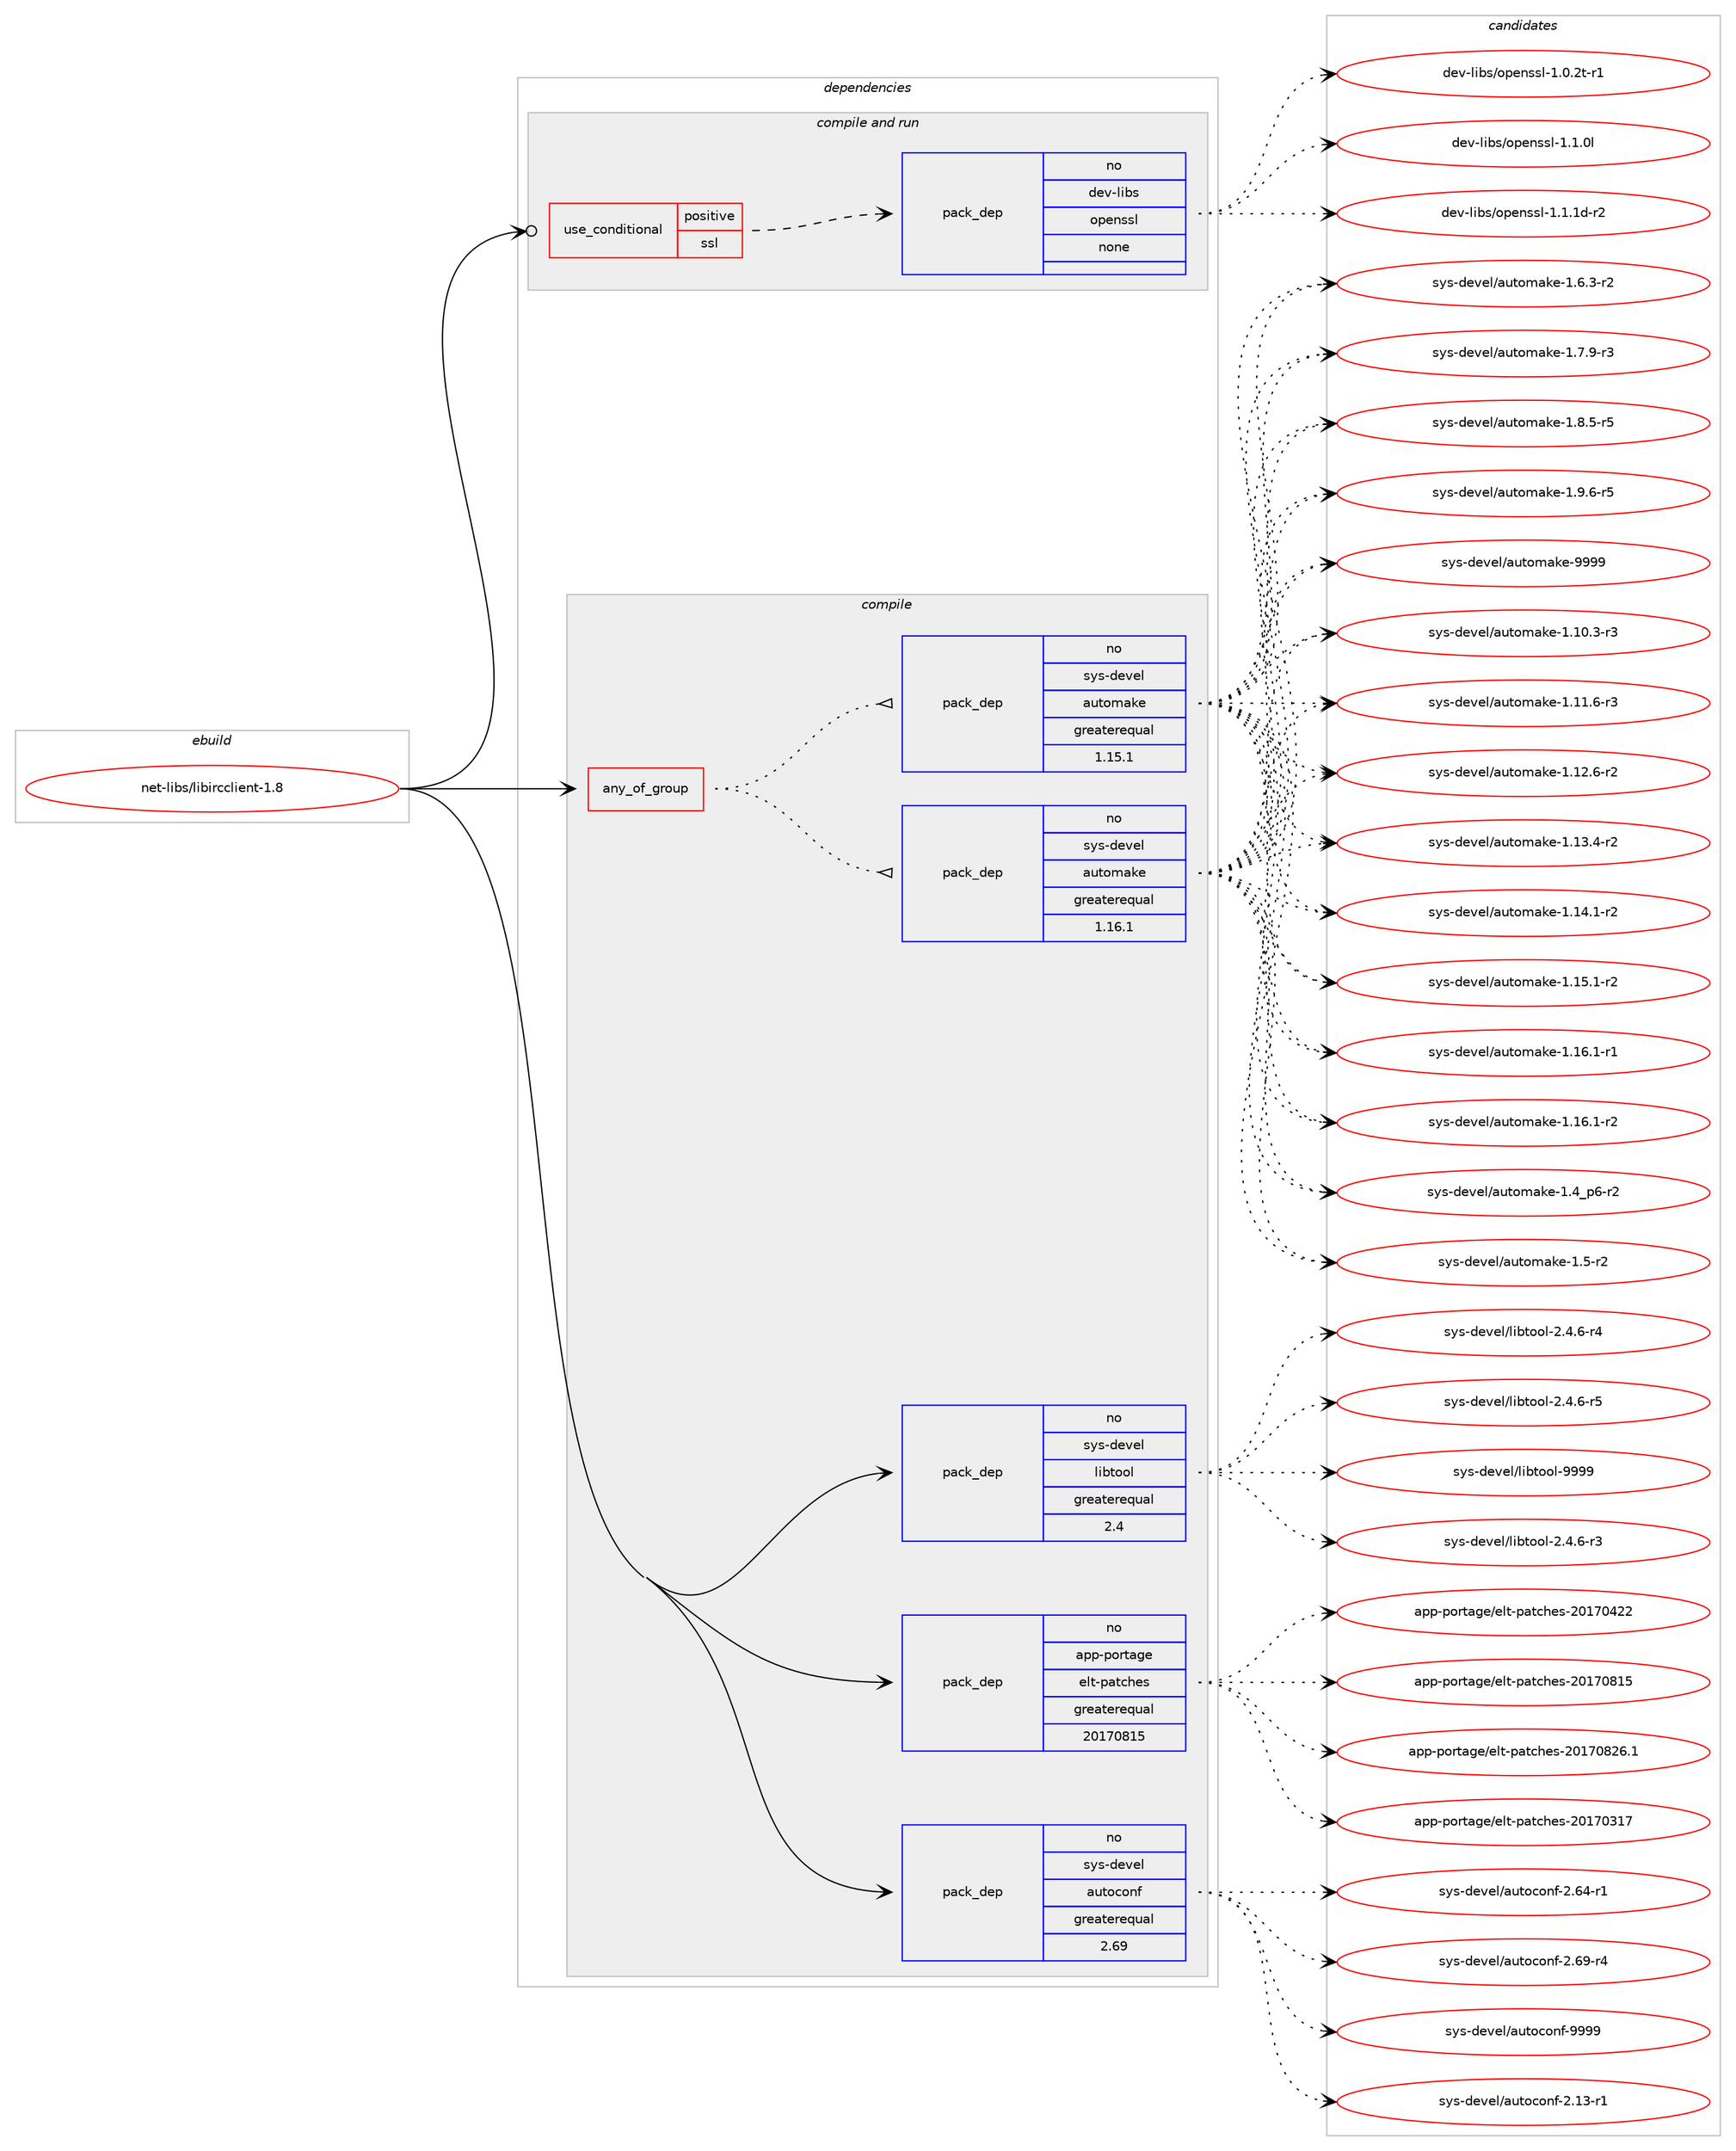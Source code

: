 digraph prolog {

# *************
# Graph options
# *************

newrank=true;
concentrate=true;
compound=true;
graph [rankdir=LR,fontname=Helvetica,fontsize=10,ranksep=1.5];#, ranksep=2.5, nodesep=0.2];
edge  [arrowhead=vee];
node  [fontname=Helvetica,fontsize=10];

# **********
# The ebuild
# **********

subgraph cluster_leftcol {
color=gray;
rank=same;
label=<<i>ebuild</i>>;
id [label="net-libs/libircclient-1.8", color=red, width=4, href="../net-libs/libircclient-1.8.svg"];
}

# ****************
# The dependencies
# ****************

subgraph cluster_midcol {
color=gray;
label=<<i>dependencies</i>>;
subgraph cluster_compile {
fillcolor="#eeeeee";
style=filled;
label=<<i>compile</i>>;
subgraph any14004 {
dependency826562 [label=<<TABLE BORDER="0" CELLBORDER="1" CELLSPACING="0" CELLPADDING="4"><TR><TD CELLPADDING="10">any_of_group</TD></TR></TABLE>>, shape=none, color=red];subgraph pack610634 {
dependency826563 [label=<<TABLE BORDER="0" CELLBORDER="1" CELLSPACING="0" CELLPADDING="4" WIDTH="220"><TR><TD ROWSPAN="6" CELLPADDING="30">pack_dep</TD></TR><TR><TD WIDTH="110">no</TD></TR><TR><TD>sys-devel</TD></TR><TR><TD>automake</TD></TR><TR><TD>greaterequal</TD></TR><TR><TD>1.16.1</TD></TR></TABLE>>, shape=none, color=blue];
}
dependency826562:e -> dependency826563:w [weight=20,style="dotted",arrowhead="oinv"];
subgraph pack610635 {
dependency826564 [label=<<TABLE BORDER="0" CELLBORDER="1" CELLSPACING="0" CELLPADDING="4" WIDTH="220"><TR><TD ROWSPAN="6" CELLPADDING="30">pack_dep</TD></TR><TR><TD WIDTH="110">no</TD></TR><TR><TD>sys-devel</TD></TR><TR><TD>automake</TD></TR><TR><TD>greaterequal</TD></TR><TR><TD>1.15.1</TD></TR></TABLE>>, shape=none, color=blue];
}
dependency826562:e -> dependency826564:w [weight=20,style="dotted",arrowhead="oinv"];
}
id:e -> dependency826562:w [weight=20,style="solid",arrowhead="vee"];
subgraph pack610636 {
dependency826565 [label=<<TABLE BORDER="0" CELLBORDER="1" CELLSPACING="0" CELLPADDING="4" WIDTH="220"><TR><TD ROWSPAN="6" CELLPADDING="30">pack_dep</TD></TR><TR><TD WIDTH="110">no</TD></TR><TR><TD>app-portage</TD></TR><TR><TD>elt-patches</TD></TR><TR><TD>greaterequal</TD></TR><TR><TD>20170815</TD></TR></TABLE>>, shape=none, color=blue];
}
id:e -> dependency826565:w [weight=20,style="solid",arrowhead="vee"];
subgraph pack610637 {
dependency826566 [label=<<TABLE BORDER="0" CELLBORDER="1" CELLSPACING="0" CELLPADDING="4" WIDTH="220"><TR><TD ROWSPAN="6" CELLPADDING="30">pack_dep</TD></TR><TR><TD WIDTH="110">no</TD></TR><TR><TD>sys-devel</TD></TR><TR><TD>autoconf</TD></TR><TR><TD>greaterequal</TD></TR><TR><TD>2.69</TD></TR></TABLE>>, shape=none, color=blue];
}
id:e -> dependency826566:w [weight=20,style="solid",arrowhead="vee"];
subgraph pack610638 {
dependency826567 [label=<<TABLE BORDER="0" CELLBORDER="1" CELLSPACING="0" CELLPADDING="4" WIDTH="220"><TR><TD ROWSPAN="6" CELLPADDING="30">pack_dep</TD></TR><TR><TD WIDTH="110">no</TD></TR><TR><TD>sys-devel</TD></TR><TR><TD>libtool</TD></TR><TR><TD>greaterequal</TD></TR><TR><TD>2.4</TD></TR></TABLE>>, shape=none, color=blue];
}
id:e -> dependency826567:w [weight=20,style="solid",arrowhead="vee"];
}
subgraph cluster_compileandrun {
fillcolor="#eeeeee";
style=filled;
label=<<i>compile and run</i>>;
subgraph cond201467 {
dependency826568 [label=<<TABLE BORDER="0" CELLBORDER="1" CELLSPACING="0" CELLPADDING="4"><TR><TD ROWSPAN="3" CELLPADDING="10">use_conditional</TD></TR><TR><TD>positive</TD></TR><TR><TD>ssl</TD></TR></TABLE>>, shape=none, color=red];
subgraph pack610639 {
dependency826569 [label=<<TABLE BORDER="0" CELLBORDER="1" CELLSPACING="0" CELLPADDING="4" WIDTH="220"><TR><TD ROWSPAN="6" CELLPADDING="30">pack_dep</TD></TR><TR><TD WIDTH="110">no</TD></TR><TR><TD>dev-libs</TD></TR><TR><TD>openssl</TD></TR><TR><TD>none</TD></TR><TR><TD></TD></TR></TABLE>>, shape=none, color=blue];
}
dependency826568:e -> dependency826569:w [weight=20,style="dashed",arrowhead="vee"];
}
id:e -> dependency826568:w [weight=20,style="solid",arrowhead="odotvee"];
}
subgraph cluster_run {
fillcolor="#eeeeee";
style=filled;
label=<<i>run</i>>;
}
}

# **************
# The candidates
# **************

subgraph cluster_choices {
rank=same;
color=gray;
label=<<i>candidates</i>>;

subgraph choice610634 {
color=black;
nodesep=1;
choice11512111545100101118101108479711711611110997107101454946494846514511451 [label="sys-devel/automake-1.10.3-r3", color=red, width=4,href="../sys-devel/automake-1.10.3-r3.svg"];
choice11512111545100101118101108479711711611110997107101454946494946544511451 [label="sys-devel/automake-1.11.6-r3", color=red, width=4,href="../sys-devel/automake-1.11.6-r3.svg"];
choice11512111545100101118101108479711711611110997107101454946495046544511450 [label="sys-devel/automake-1.12.6-r2", color=red, width=4,href="../sys-devel/automake-1.12.6-r2.svg"];
choice11512111545100101118101108479711711611110997107101454946495146524511450 [label="sys-devel/automake-1.13.4-r2", color=red, width=4,href="../sys-devel/automake-1.13.4-r2.svg"];
choice11512111545100101118101108479711711611110997107101454946495246494511450 [label="sys-devel/automake-1.14.1-r2", color=red, width=4,href="../sys-devel/automake-1.14.1-r2.svg"];
choice11512111545100101118101108479711711611110997107101454946495346494511450 [label="sys-devel/automake-1.15.1-r2", color=red, width=4,href="../sys-devel/automake-1.15.1-r2.svg"];
choice11512111545100101118101108479711711611110997107101454946495446494511449 [label="sys-devel/automake-1.16.1-r1", color=red, width=4,href="../sys-devel/automake-1.16.1-r1.svg"];
choice11512111545100101118101108479711711611110997107101454946495446494511450 [label="sys-devel/automake-1.16.1-r2", color=red, width=4,href="../sys-devel/automake-1.16.1-r2.svg"];
choice115121115451001011181011084797117116111109971071014549465295112544511450 [label="sys-devel/automake-1.4_p6-r2", color=red, width=4,href="../sys-devel/automake-1.4_p6-r2.svg"];
choice11512111545100101118101108479711711611110997107101454946534511450 [label="sys-devel/automake-1.5-r2", color=red, width=4,href="../sys-devel/automake-1.5-r2.svg"];
choice115121115451001011181011084797117116111109971071014549465446514511450 [label="sys-devel/automake-1.6.3-r2", color=red, width=4,href="../sys-devel/automake-1.6.3-r2.svg"];
choice115121115451001011181011084797117116111109971071014549465546574511451 [label="sys-devel/automake-1.7.9-r3", color=red, width=4,href="../sys-devel/automake-1.7.9-r3.svg"];
choice115121115451001011181011084797117116111109971071014549465646534511453 [label="sys-devel/automake-1.8.5-r5", color=red, width=4,href="../sys-devel/automake-1.8.5-r5.svg"];
choice115121115451001011181011084797117116111109971071014549465746544511453 [label="sys-devel/automake-1.9.6-r5", color=red, width=4,href="../sys-devel/automake-1.9.6-r5.svg"];
choice115121115451001011181011084797117116111109971071014557575757 [label="sys-devel/automake-9999", color=red, width=4,href="../sys-devel/automake-9999.svg"];
dependency826563:e -> choice11512111545100101118101108479711711611110997107101454946494846514511451:w [style=dotted,weight="100"];
dependency826563:e -> choice11512111545100101118101108479711711611110997107101454946494946544511451:w [style=dotted,weight="100"];
dependency826563:e -> choice11512111545100101118101108479711711611110997107101454946495046544511450:w [style=dotted,weight="100"];
dependency826563:e -> choice11512111545100101118101108479711711611110997107101454946495146524511450:w [style=dotted,weight="100"];
dependency826563:e -> choice11512111545100101118101108479711711611110997107101454946495246494511450:w [style=dotted,weight="100"];
dependency826563:e -> choice11512111545100101118101108479711711611110997107101454946495346494511450:w [style=dotted,weight="100"];
dependency826563:e -> choice11512111545100101118101108479711711611110997107101454946495446494511449:w [style=dotted,weight="100"];
dependency826563:e -> choice11512111545100101118101108479711711611110997107101454946495446494511450:w [style=dotted,weight="100"];
dependency826563:e -> choice115121115451001011181011084797117116111109971071014549465295112544511450:w [style=dotted,weight="100"];
dependency826563:e -> choice11512111545100101118101108479711711611110997107101454946534511450:w [style=dotted,weight="100"];
dependency826563:e -> choice115121115451001011181011084797117116111109971071014549465446514511450:w [style=dotted,weight="100"];
dependency826563:e -> choice115121115451001011181011084797117116111109971071014549465546574511451:w [style=dotted,weight="100"];
dependency826563:e -> choice115121115451001011181011084797117116111109971071014549465646534511453:w [style=dotted,weight="100"];
dependency826563:e -> choice115121115451001011181011084797117116111109971071014549465746544511453:w [style=dotted,weight="100"];
dependency826563:e -> choice115121115451001011181011084797117116111109971071014557575757:w [style=dotted,weight="100"];
}
subgraph choice610635 {
color=black;
nodesep=1;
choice11512111545100101118101108479711711611110997107101454946494846514511451 [label="sys-devel/automake-1.10.3-r3", color=red, width=4,href="../sys-devel/automake-1.10.3-r3.svg"];
choice11512111545100101118101108479711711611110997107101454946494946544511451 [label="sys-devel/automake-1.11.6-r3", color=red, width=4,href="../sys-devel/automake-1.11.6-r3.svg"];
choice11512111545100101118101108479711711611110997107101454946495046544511450 [label="sys-devel/automake-1.12.6-r2", color=red, width=4,href="../sys-devel/automake-1.12.6-r2.svg"];
choice11512111545100101118101108479711711611110997107101454946495146524511450 [label="sys-devel/automake-1.13.4-r2", color=red, width=4,href="../sys-devel/automake-1.13.4-r2.svg"];
choice11512111545100101118101108479711711611110997107101454946495246494511450 [label="sys-devel/automake-1.14.1-r2", color=red, width=4,href="../sys-devel/automake-1.14.1-r2.svg"];
choice11512111545100101118101108479711711611110997107101454946495346494511450 [label="sys-devel/automake-1.15.1-r2", color=red, width=4,href="../sys-devel/automake-1.15.1-r2.svg"];
choice11512111545100101118101108479711711611110997107101454946495446494511449 [label="sys-devel/automake-1.16.1-r1", color=red, width=4,href="../sys-devel/automake-1.16.1-r1.svg"];
choice11512111545100101118101108479711711611110997107101454946495446494511450 [label="sys-devel/automake-1.16.1-r2", color=red, width=4,href="../sys-devel/automake-1.16.1-r2.svg"];
choice115121115451001011181011084797117116111109971071014549465295112544511450 [label="sys-devel/automake-1.4_p6-r2", color=red, width=4,href="../sys-devel/automake-1.4_p6-r2.svg"];
choice11512111545100101118101108479711711611110997107101454946534511450 [label="sys-devel/automake-1.5-r2", color=red, width=4,href="../sys-devel/automake-1.5-r2.svg"];
choice115121115451001011181011084797117116111109971071014549465446514511450 [label="sys-devel/automake-1.6.3-r2", color=red, width=4,href="../sys-devel/automake-1.6.3-r2.svg"];
choice115121115451001011181011084797117116111109971071014549465546574511451 [label="sys-devel/automake-1.7.9-r3", color=red, width=4,href="../sys-devel/automake-1.7.9-r3.svg"];
choice115121115451001011181011084797117116111109971071014549465646534511453 [label="sys-devel/automake-1.8.5-r5", color=red, width=4,href="../sys-devel/automake-1.8.5-r5.svg"];
choice115121115451001011181011084797117116111109971071014549465746544511453 [label="sys-devel/automake-1.9.6-r5", color=red, width=4,href="../sys-devel/automake-1.9.6-r5.svg"];
choice115121115451001011181011084797117116111109971071014557575757 [label="sys-devel/automake-9999", color=red, width=4,href="../sys-devel/automake-9999.svg"];
dependency826564:e -> choice11512111545100101118101108479711711611110997107101454946494846514511451:w [style=dotted,weight="100"];
dependency826564:e -> choice11512111545100101118101108479711711611110997107101454946494946544511451:w [style=dotted,weight="100"];
dependency826564:e -> choice11512111545100101118101108479711711611110997107101454946495046544511450:w [style=dotted,weight="100"];
dependency826564:e -> choice11512111545100101118101108479711711611110997107101454946495146524511450:w [style=dotted,weight="100"];
dependency826564:e -> choice11512111545100101118101108479711711611110997107101454946495246494511450:w [style=dotted,weight="100"];
dependency826564:e -> choice11512111545100101118101108479711711611110997107101454946495346494511450:w [style=dotted,weight="100"];
dependency826564:e -> choice11512111545100101118101108479711711611110997107101454946495446494511449:w [style=dotted,weight="100"];
dependency826564:e -> choice11512111545100101118101108479711711611110997107101454946495446494511450:w [style=dotted,weight="100"];
dependency826564:e -> choice115121115451001011181011084797117116111109971071014549465295112544511450:w [style=dotted,weight="100"];
dependency826564:e -> choice11512111545100101118101108479711711611110997107101454946534511450:w [style=dotted,weight="100"];
dependency826564:e -> choice115121115451001011181011084797117116111109971071014549465446514511450:w [style=dotted,weight="100"];
dependency826564:e -> choice115121115451001011181011084797117116111109971071014549465546574511451:w [style=dotted,weight="100"];
dependency826564:e -> choice115121115451001011181011084797117116111109971071014549465646534511453:w [style=dotted,weight="100"];
dependency826564:e -> choice115121115451001011181011084797117116111109971071014549465746544511453:w [style=dotted,weight="100"];
dependency826564:e -> choice115121115451001011181011084797117116111109971071014557575757:w [style=dotted,weight="100"];
}
subgraph choice610636 {
color=black;
nodesep=1;
choice97112112451121111141169710310147101108116451129711699104101115455048495548514955 [label="app-portage/elt-patches-20170317", color=red, width=4,href="../app-portage/elt-patches-20170317.svg"];
choice97112112451121111141169710310147101108116451129711699104101115455048495548525050 [label="app-portage/elt-patches-20170422", color=red, width=4,href="../app-portage/elt-patches-20170422.svg"];
choice97112112451121111141169710310147101108116451129711699104101115455048495548564953 [label="app-portage/elt-patches-20170815", color=red, width=4,href="../app-portage/elt-patches-20170815.svg"];
choice971121124511211111411697103101471011081164511297116991041011154550484955485650544649 [label="app-portage/elt-patches-20170826.1", color=red, width=4,href="../app-portage/elt-patches-20170826.1.svg"];
dependency826565:e -> choice97112112451121111141169710310147101108116451129711699104101115455048495548514955:w [style=dotted,weight="100"];
dependency826565:e -> choice97112112451121111141169710310147101108116451129711699104101115455048495548525050:w [style=dotted,weight="100"];
dependency826565:e -> choice97112112451121111141169710310147101108116451129711699104101115455048495548564953:w [style=dotted,weight="100"];
dependency826565:e -> choice971121124511211111411697103101471011081164511297116991041011154550484955485650544649:w [style=dotted,weight="100"];
}
subgraph choice610637 {
color=black;
nodesep=1;
choice1151211154510010111810110847971171161119911111010245504649514511449 [label="sys-devel/autoconf-2.13-r1", color=red, width=4,href="../sys-devel/autoconf-2.13-r1.svg"];
choice1151211154510010111810110847971171161119911111010245504654524511449 [label="sys-devel/autoconf-2.64-r1", color=red, width=4,href="../sys-devel/autoconf-2.64-r1.svg"];
choice1151211154510010111810110847971171161119911111010245504654574511452 [label="sys-devel/autoconf-2.69-r4", color=red, width=4,href="../sys-devel/autoconf-2.69-r4.svg"];
choice115121115451001011181011084797117116111991111101024557575757 [label="sys-devel/autoconf-9999", color=red, width=4,href="../sys-devel/autoconf-9999.svg"];
dependency826566:e -> choice1151211154510010111810110847971171161119911111010245504649514511449:w [style=dotted,weight="100"];
dependency826566:e -> choice1151211154510010111810110847971171161119911111010245504654524511449:w [style=dotted,weight="100"];
dependency826566:e -> choice1151211154510010111810110847971171161119911111010245504654574511452:w [style=dotted,weight="100"];
dependency826566:e -> choice115121115451001011181011084797117116111991111101024557575757:w [style=dotted,weight="100"];
}
subgraph choice610638 {
color=black;
nodesep=1;
choice1151211154510010111810110847108105981161111111084550465246544511451 [label="sys-devel/libtool-2.4.6-r3", color=red, width=4,href="../sys-devel/libtool-2.4.6-r3.svg"];
choice1151211154510010111810110847108105981161111111084550465246544511452 [label="sys-devel/libtool-2.4.6-r4", color=red, width=4,href="../sys-devel/libtool-2.4.6-r4.svg"];
choice1151211154510010111810110847108105981161111111084550465246544511453 [label="sys-devel/libtool-2.4.6-r5", color=red, width=4,href="../sys-devel/libtool-2.4.6-r5.svg"];
choice1151211154510010111810110847108105981161111111084557575757 [label="sys-devel/libtool-9999", color=red, width=4,href="../sys-devel/libtool-9999.svg"];
dependency826567:e -> choice1151211154510010111810110847108105981161111111084550465246544511451:w [style=dotted,weight="100"];
dependency826567:e -> choice1151211154510010111810110847108105981161111111084550465246544511452:w [style=dotted,weight="100"];
dependency826567:e -> choice1151211154510010111810110847108105981161111111084550465246544511453:w [style=dotted,weight="100"];
dependency826567:e -> choice1151211154510010111810110847108105981161111111084557575757:w [style=dotted,weight="100"];
}
subgraph choice610639 {
color=black;
nodesep=1;
choice1001011184510810598115471111121011101151151084549464846501164511449 [label="dev-libs/openssl-1.0.2t-r1", color=red, width=4,href="../dev-libs/openssl-1.0.2t-r1.svg"];
choice100101118451081059811547111112101110115115108454946494648108 [label="dev-libs/openssl-1.1.0l", color=red, width=4,href="../dev-libs/openssl-1.1.0l.svg"];
choice1001011184510810598115471111121011101151151084549464946491004511450 [label="dev-libs/openssl-1.1.1d-r2", color=red, width=4,href="../dev-libs/openssl-1.1.1d-r2.svg"];
dependency826569:e -> choice1001011184510810598115471111121011101151151084549464846501164511449:w [style=dotted,weight="100"];
dependency826569:e -> choice100101118451081059811547111112101110115115108454946494648108:w [style=dotted,weight="100"];
dependency826569:e -> choice1001011184510810598115471111121011101151151084549464946491004511450:w [style=dotted,weight="100"];
}
}

}
